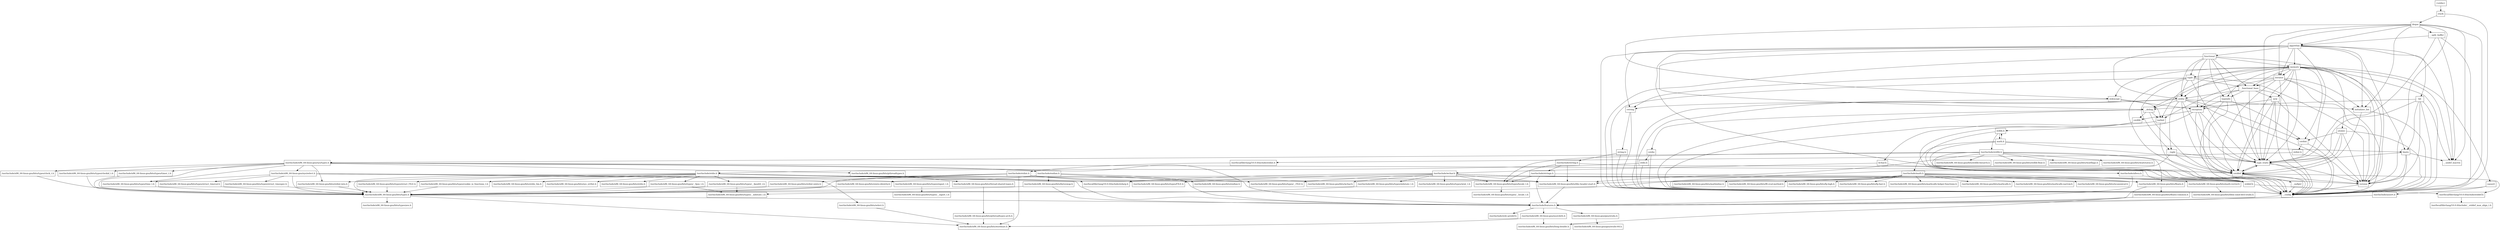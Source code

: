 digraph "dependencies" {
  header_0 [ shape="box", label="\<stdin\>" ];
  header_1 [ shape="box", label="stack" ];
  header_100 [ shape="box", label="/usr/include/x86_64-linux-gnu/bits/sys_errlist.h" ];
  header_101 [ shape="box", label="/usr/include/x86_64-linux-gnu/bits/stdio.h" ];
  header_102 [ shape="box", label="memory" ];
  header_103 [ shape="box", label="typeinfo" ];
  header_104 [ shape="box", label="exception" ];
  header_105 [ shape="box", label="new" ];
  header_106 [ shape="box", label="iterator" ];
  header_107 [ shape="box", label="__functional_base" ];
  header_108 [ shape="box", label="tuple" ];
  header_109 [ shape="box", label="stdexcept" ];
  header_11 [ shape="box", label="deque" ];
  header_110 [ shape="box", label="cassert" ];
  header_111 [ shape="box", label="/usr/include/assert.h" ];
  header_112 [ shape="box", label="atomic" ];
  header_113 [ shape="box", label="functional" ];
  header_114 [ shape="box", label="bit" ];
  header_12 [ shape="box", label="__split_buffer" ];
  header_13 [ shape="box", label="type_traits" ];
  header_14 [ shape="box", label="cstddef" ];
  header_15 [ shape="box", label="version" ];
  header_16 [ shape="box", label="/usr/local/lib/clang/10.0.0/include/stddef.h" ];
  header_17 [ shape="box", label="/usr/local/lib/clang/10.0.0/include/__stddef_max_align_t.h" ];
  header_18 [ shape="box", label="__nullptr" ];
  header_19 [ shape="box", label="algorithm" ];
  header_2 [ shape="box", label="__config" ];
  header_20 [ shape="box", label="initializer_list" ];
  header_21 [ shape="box", label="cstring" ];
  header_22 [ shape="box", label="string.h" ];
  header_23 [ shape="box", label="/usr/include/string.h" ];
  header_24 [ shape="box", label="/usr/include/x86_64-linux-gnu/bits/libc-header-start.h" ];
  header_25 [ shape="box", label="stddef.h" ];
  header_26 [ shape="box", label="/usr/include/x86_64-linux-gnu/bits/types/locale_t.h" ];
  header_27 [ shape="box", label="/usr/include/x86_64-linux-gnu/bits/types/__locale_t.h" ];
  header_28 [ shape="box", label="/usr/include/strings.h" ];
  header_29 [ shape="box", label="utility" ];
  header_3 [ shape="box", label="/usr/include/features.h" ];
  header_30 [ shape="box", label="__tuple" ];
  header_31 [ shape="box", label="cstdint" ];
  header_32 [ shape="box", label="stdint.h" ];
  header_33 [ shape="box", label="/usr/local/lib/clang/10.0.0/include/stdint.h" ];
  header_34 [ shape="box", label="/usr/include/stdint.h" ];
  header_35 [ shape="box", label="/usr/include/x86_64-linux-gnu/bits/types.h" ];
  header_36 [ shape="box", label="/usr/include/x86_64-linux-gnu/bits/typesizes.h" ];
  header_37 [ shape="box", label="/usr/include/x86_64-linux-gnu/bits/wchar.h" ];
  header_38 [ shape="box", label="/usr/include/x86_64-linux-gnu/bits/stdint-intn.h" ];
  header_39 [ shape="box", label="/usr/include/x86_64-linux-gnu/bits/stdint-uintn.h" ];
  header_4 [ shape="box", label="/usr/include/stdc-predef.h" ];
  header_40 [ shape="box", label="__debug" ];
  header_41 [ shape="box", label="iosfwd" ];
  header_42 [ shape="box", label="wchar.h" ];
  header_43 [ shape="box", label="/usr/include/wchar.h" ];
  header_44 [ shape="box", label="/usr/include/x86_64-linux-gnu/bits/floatn.h" ];
  header_45 [ shape="box", label="/usr/include/x86_64-linux-gnu/bits/floatn-common.h" ];
  header_46 [ shape="box", label="/usr/local/lib/clang/10.0.0/include/stdarg.h" ];
  header_47 [ shape="box", label="/usr/include/x86_64-linux-gnu/bits/types/wint_t.h" ];
  header_48 [ shape="box", label="/usr/include/x86_64-linux-gnu/bits/types/mbstate_t.h" ];
  header_49 [ shape="box", label="/usr/include/x86_64-linux-gnu/bits/types/__mbstate_t.h" ];
  header_5 [ shape="box", label="/usr/include/x86_64-linux-gnu/sys/cdefs.h" ];
  header_50 [ shape="box", label="/usr/include/x86_64-linux-gnu/bits/types/__FILE.h" ];
  header_51 [ shape="box", label="/usr/include/x86_64-linux-gnu/bits/types/FILE.h" ];
  header_52 [ shape="box", label="cstdlib" ];
  header_53 [ shape="box", label="stdlib.h" ];
  header_54 [ shape="box", label="/usr/include/stdlib.h" ];
  header_55 [ shape="box", label="/usr/include/x86_64-linux-gnu/bits/waitflags.h" ];
  header_56 [ shape="box", label="/usr/include/x86_64-linux-gnu/bits/waitstatus.h" ];
  header_57 [ shape="box", label="/usr/include/x86_64-linux-gnu/sys/types.h" ];
  header_58 [ shape="box", label="/usr/include/x86_64-linux-gnu/bits/types/clock_t.h" ];
  header_59 [ shape="box", label="/usr/include/x86_64-linux-gnu/bits/types/clockid_t.h" ];
  header_6 [ shape="box", label="/usr/include/x86_64-linux-gnu/bits/wordsize.h" ];
  header_60 [ shape="box", label="/usr/include/x86_64-linux-gnu/bits/types/time_t.h" ];
  header_61 [ shape="box", label="/usr/include/x86_64-linux-gnu/bits/types/timer_t.h" ];
  header_62 [ shape="box", label="/usr/include/endian.h" ];
  header_63 [ shape="box", label="/usr/include/x86_64-linux-gnu/bits/endian.h" ];
  header_64 [ shape="box", label="/usr/include/x86_64-linux-gnu/bits/byteswap.h" ];
  header_65 [ shape="box", label="/usr/include/x86_64-linux-gnu/bits/uintn-identity.h" ];
  header_66 [ shape="box", label="/usr/include/x86_64-linux-gnu/sys/select.h" ];
  header_67 [ shape="box", label="/usr/include/x86_64-linux-gnu/bits/select.h" ];
  header_68 [ shape="box", label="/usr/include/x86_64-linux-gnu/bits/types/sigset_t.h" ];
  header_69 [ shape="box", label="/usr/include/x86_64-linux-gnu/bits/types/__sigset_t.h" ];
  header_7 [ shape="box", label="/usr/include/x86_64-linux-gnu/bits/long-double.h" ];
  header_70 [ shape="box", label="/usr/include/x86_64-linux-gnu/bits/types/struct_timeval.h" ];
  header_71 [ shape="box", label="/usr/include/x86_64-linux-gnu/bits/types/struct_timespec.h" ];
  header_72 [ shape="box", label="/usr/include/x86_64-linux-gnu/bits/pthreadtypes.h" ];
  header_73 [ shape="box", label="/usr/include/x86_64-linux-gnu/bits/thread-shared-types.h" ];
  header_74 [ shape="box", label="/usr/include/x86_64-linux-gnu/bits/pthreadtypes-arch.h" ];
  header_75 [ shape="box", label="/usr/include/alloca.h" ];
  header_76 [ shape="box", label="/usr/include/x86_64-linux-gnu/bits/stdlib-bsearch.h" ];
  header_77 [ shape="box", label="/usr/include/x86_64-linux-gnu/bits/stdlib-float.h" ];
  header_78 [ shape="box", label="math.h" ];
  header_79 [ shape="box", label="/usr/include/math.h" ];
  header_8 [ shape="box", label="/usr/include/x86_64-linux-gnu/gnu/stubs.h" ];
  header_80 [ shape="box", label="/usr/include/x86_64-linux-gnu/bits/math-vector.h" ];
  header_81 [ shape="box", label="/usr/include/x86_64-linux-gnu/bits/libm-simd-decl-stubs.h" ];
  header_82 [ shape="box", label="/usr/include/x86_64-linux-gnu/bits/flt-eval-method.h" ];
  header_83 [ shape="box", label="/usr/include/x86_64-linux-gnu/bits/fp-logb.h" ];
  header_84 [ shape="box", label="/usr/include/x86_64-linux-gnu/bits/fp-fast.h" ];
  header_85 [ shape="box", label="/usr/include/x86_64-linux-gnu/bits/mathcalls-helper-functions.h" ];
  header_86 [ shape="box", label="/usr/include/x86_64-linux-gnu/bits/mathcalls.h" ];
  header_87 [ shape="box", label="/usr/include/x86_64-linux-gnu/bits/mathcalls-narrow.h" ];
  header_88 [ shape="box", label="/usr/include/x86_64-linux-gnu/bits/iscanonical.h" ];
  header_89 [ shape="box", label="/usr/include/x86_64-linux-gnu/bits/mathinline.h" ];
  header_9 [ shape="box", label="/usr/include/x86_64-linux-gnu/gnu/stubs-64.h" ];
  header_90 [ shape="box", label="limits" ];
  header_91 [ shape="box", label="__undef_macros" ];
  header_92 [ shape="box", label="cstdio" ];
  header_93 [ shape="box", label="stdio.h" ];
  header_94 [ shape="box", label="/usr/include/stdio.h" ];
  header_95 [ shape="box", label="/usr/include/x86_64-linux-gnu/bits/types/__fpos_t.h" ];
  header_96 [ shape="box", label="/usr/include/x86_64-linux-gnu/bits/types/__fpos64_t.h" ];
  header_97 [ shape="box", label="/usr/include/x86_64-linux-gnu/bits/types/struct_FILE.h" ];
  header_98 [ shape="box", label="/usr/include/x86_64-linux-gnu/bits/types/cookie_io_functions_t.h" ];
  header_99 [ shape="box", label="/usr/include/x86_64-linux-gnu/bits/stdio_lim.h" ];
  header_61 -> header_35;
  header_60 -> header_35;
  header_62 -> header_63;
  header_62 -> header_65;
  header_62 -> header_3;
  header_62 -> header_64;
  header_65 -> header_35;
  header_64 -> header_35;
  header_64 -> header_3;
  header_67 -> header_6;
  header_66 -> header_35;
  header_66 -> header_60;
  header_66 -> header_70;
  header_66 -> header_71;
  header_66 -> header_3;
  header_66 -> header_67;
  header_66 -> header_68;
  header_68 -> header_69;
  header_114 -> header_15;
  header_114 -> header_13;
  header_114 -> header_2;
  header_114 -> header_40;
  header_114 -> header_90;
  header_114 -> header_91;
  header_72 -> header_73;
  header_73 -> header_74;
  header_70 -> header_35;
  header_71 -> header_35;
  header_74 -> header_6;
  header_75 -> header_25;
  header_75 -> header_3;
  header_78 -> header_90;
  header_78 -> header_79;
  header_78 -> header_53;
  header_78 -> header_2;
  header_78 -> header_13;
  header_79 -> header_24;
  header_79 -> header_35;
  header_79 -> header_89;
  header_79 -> header_44;
  header_79 -> header_88;
  header_79 -> header_83;
  header_79 -> header_82;
  header_79 -> header_80;
  header_79 -> header_87;
  header_79 -> header_86;
  header_79 -> header_85;
  header_79 -> header_84;
  header_112 -> header_14;
  header_112 -> header_15;
  header_112 -> header_13;
  header_112 -> header_2;
  header_112 -> header_31;
  header_113 -> header_15;
  header_113 -> header_29;
  header_113 -> header_13;
  header_113 -> header_2;
  header_113 -> header_108;
  header_113 -> header_104;
  header_113 -> header_107;
  header_113 -> header_103;
  header_113 -> header_102;
  header_110 -> header_2;
  header_110 -> header_111;
  header_111 -> header_3;
  header_45 -> header_7;
  header_45 -> header_3;
  header_44 -> header_45;
  header_44 -> header_3;
  header_43 -> header_25;
  header_43 -> header_24;
  header_43 -> header_51;
  header_43 -> header_26;
  header_43 -> header_50;
  header_43 -> header_47;
  header_43 -> header_46;
  header_43 -> header_44;
  header_43 -> header_37;
  header_43 -> header_48;
  header_42 -> header_43;
  header_42 -> header_2;
  header_41 -> header_2;
  header_41 -> header_42;
  header_40 -> header_14;
  header_40 -> header_52;
  header_40 -> header_2;
  header_40 -> header_92;
  header_40 -> header_41;
  header_105 -> header_14;
  header_105 -> header_104;
  header_105 -> header_15;
  header_105 -> header_2;
  header_105 -> header_13;
  header_104 -> header_14;
  header_104 -> header_15;
  header_104 -> header_52;
  header_104 -> header_2;
  header_104 -> header_13;
  header_107 -> header_29;
  header_107 -> header_13;
  header_107 -> header_2;
  header_107 -> header_105;
  header_107 -> header_104;
  header_107 -> header_103;
  header_106 -> header_14;
  header_106 -> header_15;
  header_106 -> header_13;
  header_106 -> header_20;
  header_106 -> header_2;
  header_106 -> header_41;
  header_106 -> header_40;
  header_106 -> header_107;
  header_48 -> header_49;
  header_5 -> header_6;
  header_5 -> header_7;
  header_2 -> header_3;
  header_3 -> header_4;
  header_3 -> header_5;
  header_3 -> header_8;
  header_0 -> header_1;
  header_1 -> header_2;
  header_1 -> header_11;
  header_8 -> header_9;
  header_58 -> header_35;
  header_59 -> header_35;
  header_52 -> header_53;
  header_52 -> header_2;
  header_53 -> header_54;
  header_53 -> header_78;
  header_53 -> header_2;
  header_54 -> header_25;
  header_54 -> header_24;
  header_54 -> header_26;
  header_54 -> header_55;
  header_54 -> header_56;
  header_54 -> header_57;
  header_54 -> header_44;
  header_54 -> header_76;
  header_54 -> header_77;
  header_54 -> header_75;
  header_57 -> header_58;
  header_57 -> header_59;
  header_57 -> header_38;
  header_57 -> header_25;
  header_57 -> header_35;
  header_57 -> header_61;
  header_57 -> header_60;
  header_57 -> header_62;
  header_57 -> header_3;
  header_57 -> header_66;
  header_57 -> header_72;
  header_29 -> header_14;
  header_29 -> header_15;
  header_29 -> header_13;
  header_29 -> header_21;
  header_29 -> header_20;
  header_29 -> header_30;
  header_29 -> header_31;
  header_29 -> header_2;
  header_29 -> header_40;
  header_28 -> header_25;
  header_28 -> header_26;
  header_28 -> header_3;
  header_25 -> header_16;
  header_24 -> header_3;
  header_26 -> header_27;
  header_21 -> header_2;
  header_21 -> header_22;
  header_20 -> header_14;
  header_20 -> header_2;
  header_23 -> header_25;
  header_23 -> header_24;
  header_23 -> header_26;
  header_23 -> header_28;
  header_22 -> header_2;
  header_22 -> header_23;
  header_38 -> header_35;
  header_39 -> header_35;
  header_34 -> header_38;
  header_34 -> header_39;
  header_34 -> header_24;
  header_34 -> header_35;
  header_34 -> header_6;
  header_34 -> header_37;
  header_35 -> header_6;
  header_35 -> header_36;
  header_35 -> header_3;
  header_32 -> header_2;
  header_32 -> header_33;
  header_33 -> header_34;
  header_30 -> header_14;
  header_30 -> header_2;
  header_30 -> header_13;
  header_31 -> header_32;
  header_31 -> header_2;
  header_109 -> header_104;
  header_109 -> header_2;
  header_109 -> header_41;
  header_108 -> header_14;
  header_108 -> header_15;
  header_108 -> header_29;
  header_108 -> header_13;
  header_108 -> header_30;
  header_108 -> header_2;
  header_108 -> header_107;
  header_80 -> header_81;
  header_103 -> header_14;
  header_103 -> header_104;
  header_103 -> header_2;
  header_103 -> header_31;
  header_102 -> header_14;
  header_102 -> header_15;
  header_102 -> header_29;
  header_102 -> header_13;
  header_102 -> header_112;
  header_102 -> header_21;
  header_102 -> header_31;
  header_102 -> header_110;
  header_102 -> header_2;
  header_102 -> header_108;
  header_102 -> header_41;
  header_102 -> header_105;
  header_102 -> header_109;
  header_102 -> header_107;
  header_102 -> header_106;
  header_102 -> header_90;
  header_102 -> header_91;
  header_102 -> header_103;
  header_14 -> header_15;
  header_14 -> header_16;
  header_14 -> header_18;
  header_14 -> header_2;
  header_14 -> header_13;
  header_15 -> header_2;
  header_16 -> header_17;
  header_11 -> header_15;
  header_11 -> header_12;
  header_11 -> header_13;
  header_11 -> header_19;
  header_11 -> header_20;
  header_11 -> header_2;
  header_11 -> header_109;
  header_11 -> header_106;
  header_11 -> header_91;
  header_12 -> header_91;
  header_12 -> header_2;
  header_12 -> header_19;
  header_12 -> header_13;
  header_13 -> header_14;
  header_13 -> header_15;
  header_13 -> header_2;
  header_18 -> header_2;
  header_19 -> header_14;
  header_19 -> header_15;
  header_19 -> header_29;
  header_19 -> header_13;
  header_19 -> header_21;
  header_19 -> header_20;
  header_19 -> header_91;
  header_19 -> header_2;
  header_19 -> header_40;
  header_19 -> header_114;
  header_19 -> header_106;
  header_19 -> header_113;
  header_19 -> header_102;
  header_98 -> header_35;
  header_94 -> header_25;
  header_94 -> header_24;
  header_94 -> header_35;
  header_94 -> header_50;
  header_94 -> header_46;
  header_94 -> header_98;
  header_94 -> header_99;
  header_94 -> header_51;
  header_94 -> header_95;
  header_94 -> header_96;
  header_94 -> header_97;
  header_94 -> header_101;
  header_94 -> header_100;
  header_95 -> header_35;
  header_95 -> header_49;
  header_96 -> header_35;
  header_96 -> header_49;
  header_97 -> header_35;
  header_90 -> header_15;
  header_90 -> header_2;
  header_90 -> header_91;
  header_90 -> header_13;
  header_92 -> header_2;
  header_92 -> header_93;
  header_93 -> header_94;
  header_93 -> header_2;
}